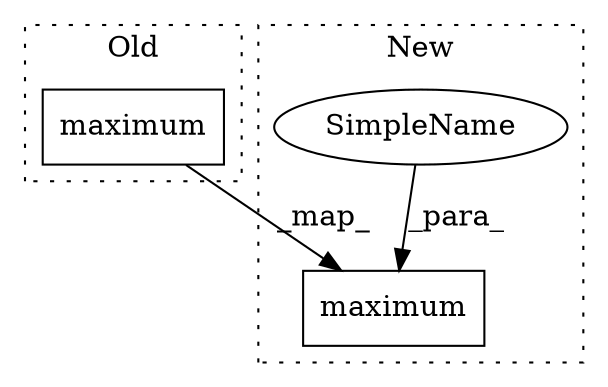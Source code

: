 digraph G {
subgraph cluster0 {
1 [label="maximum" a="32" s="5080,5120" l="8,1" shape="box"];
label = "Old";
style="dotted";
}
subgraph cluster1 {
2 [label="maximum" a="32" s="5146,5182" l="8,1" shape="box"];
3 [label="SimpleName" a="42" s="" l="" shape="ellipse"];
label = "New";
style="dotted";
}
1 -> 2 [label="_map_"];
3 -> 2 [label="_para_"];
}